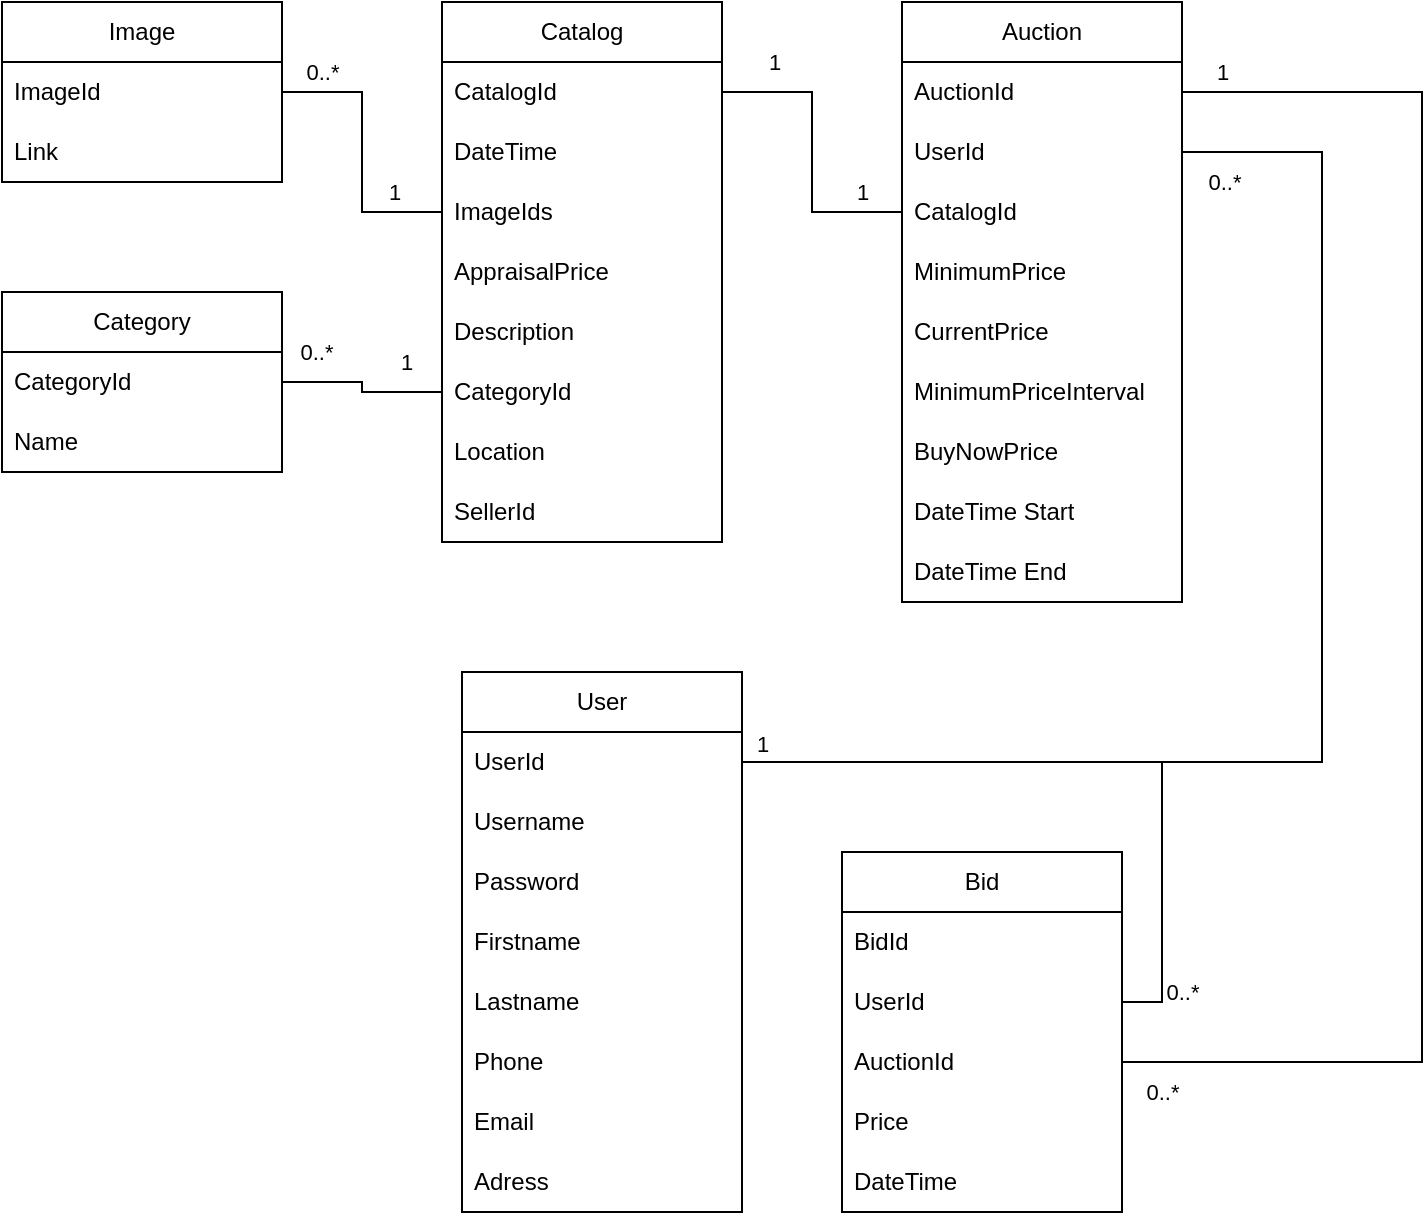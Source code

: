 <mxfile version="22.1.5" type="github">
  <diagram name="Side-1" id="tUeYJnwkcamdEoEKnJBW">
    <mxGraphModel dx="2028" dy="1975" grid="1" gridSize="10" guides="1" tooltips="1" connect="1" arrows="1" fold="1" page="1" pageScale="1" pageWidth="827" pageHeight="1169" math="0" shadow="0">
      <root>
        <mxCell id="0" />
        <mxCell id="1" parent="0" />
        <mxCell id="J7dIKT1tAtluFur5MT8h-9" value="User" style="swimlane;fontStyle=0;childLayout=stackLayout;horizontal=1;startSize=30;horizontalStack=0;resizeParent=1;resizeParentMax=0;resizeLast=0;collapsible=1;marginBottom=0;whiteSpace=wrap;html=1;" vertex="1" parent="1">
          <mxGeometry x="10" y="270" width="140" height="270" as="geometry" />
        </mxCell>
        <mxCell id="J7dIKT1tAtluFur5MT8h-60" value="UserId" style="text;strokeColor=none;fillColor=none;align=left;verticalAlign=middle;spacingLeft=4;spacingRight=4;overflow=hidden;points=[[0,0.5],[1,0.5]];portConstraint=eastwest;rotatable=0;whiteSpace=wrap;html=1;" vertex="1" parent="J7dIKT1tAtluFur5MT8h-9">
          <mxGeometry y="30" width="140" height="30" as="geometry" />
        </mxCell>
        <mxCell id="J7dIKT1tAtluFur5MT8h-11" value="Username" style="text;strokeColor=none;fillColor=none;align=left;verticalAlign=middle;spacingLeft=4;spacingRight=4;overflow=hidden;points=[[0,0.5],[1,0.5]];portConstraint=eastwest;rotatable=0;whiteSpace=wrap;html=1;" vertex="1" parent="J7dIKT1tAtluFur5MT8h-9">
          <mxGeometry y="60" width="140" height="30" as="geometry" />
        </mxCell>
        <mxCell id="J7dIKT1tAtluFur5MT8h-25" value="Password" style="text;strokeColor=none;fillColor=none;align=left;verticalAlign=middle;spacingLeft=4;spacingRight=4;overflow=hidden;points=[[0,0.5],[1,0.5]];portConstraint=eastwest;rotatable=0;whiteSpace=wrap;html=1;" vertex="1" parent="J7dIKT1tAtluFur5MT8h-9">
          <mxGeometry y="90" width="140" height="30" as="geometry" />
        </mxCell>
        <mxCell id="J7dIKT1tAtluFur5MT8h-12" value="Firstname" style="text;strokeColor=none;fillColor=none;align=left;verticalAlign=middle;spacingLeft=4;spacingRight=4;overflow=hidden;points=[[0,0.5],[1,0.5]];portConstraint=eastwest;rotatable=0;whiteSpace=wrap;html=1;" vertex="1" parent="J7dIKT1tAtluFur5MT8h-9">
          <mxGeometry y="120" width="140" height="30" as="geometry" />
        </mxCell>
        <mxCell id="J7dIKT1tAtluFur5MT8h-28" value="Lastname" style="text;strokeColor=none;fillColor=none;align=left;verticalAlign=middle;spacingLeft=4;spacingRight=4;overflow=hidden;points=[[0,0.5],[1,0.5]];portConstraint=eastwest;rotatable=0;whiteSpace=wrap;html=1;" vertex="1" parent="J7dIKT1tAtluFur5MT8h-9">
          <mxGeometry y="150" width="140" height="30" as="geometry" />
        </mxCell>
        <mxCell id="J7dIKT1tAtluFur5MT8h-30" value="Phone" style="text;strokeColor=none;fillColor=none;align=left;verticalAlign=middle;spacingLeft=4;spacingRight=4;overflow=hidden;points=[[0,0.5],[1,0.5]];portConstraint=eastwest;rotatable=0;whiteSpace=wrap;html=1;" vertex="1" parent="J7dIKT1tAtluFur5MT8h-9">
          <mxGeometry y="180" width="140" height="30" as="geometry" />
        </mxCell>
        <mxCell id="J7dIKT1tAtluFur5MT8h-27" value="Email" style="text;strokeColor=none;fillColor=none;align=left;verticalAlign=middle;spacingLeft=4;spacingRight=4;overflow=hidden;points=[[0,0.5],[1,0.5]];portConstraint=eastwest;rotatable=0;whiteSpace=wrap;html=1;" vertex="1" parent="J7dIKT1tAtluFur5MT8h-9">
          <mxGeometry y="210" width="140" height="30" as="geometry" />
        </mxCell>
        <mxCell id="J7dIKT1tAtluFur5MT8h-29" value="Adress" style="text;strokeColor=none;fillColor=none;align=left;verticalAlign=middle;spacingLeft=4;spacingRight=4;overflow=hidden;points=[[0,0.5],[1,0.5]];portConstraint=eastwest;rotatable=0;whiteSpace=wrap;html=1;" vertex="1" parent="J7dIKT1tAtluFur5MT8h-9">
          <mxGeometry y="240" width="140" height="30" as="geometry" />
        </mxCell>
        <mxCell id="J7dIKT1tAtluFur5MT8h-13" value="Image" style="swimlane;fontStyle=0;childLayout=stackLayout;horizontal=1;startSize=30;horizontalStack=0;resizeParent=1;resizeParentMax=0;resizeLast=0;collapsible=1;marginBottom=0;whiteSpace=wrap;html=1;" vertex="1" parent="1">
          <mxGeometry x="-220" y="-65" width="140" height="90" as="geometry" />
        </mxCell>
        <mxCell id="J7dIKT1tAtluFur5MT8h-14" value="ImageId" style="text;strokeColor=none;fillColor=none;align=left;verticalAlign=middle;spacingLeft=4;spacingRight=4;overflow=hidden;points=[[0,0.5],[1,0.5]];portConstraint=eastwest;rotatable=0;whiteSpace=wrap;html=1;" vertex="1" parent="J7dIKT1tAtluFur5MT8h-13">
          <mxGeometry y="30" width="140" height="30" as="geometry" />
        </mxCell>
        <mxCell id="J7dIKT1tAtluFur5MT8h-15" value="Link" style="text;strokeColor=none;fillColor=none;align=left;verticalAlign=middle;spacingLeft=4;spacingRight=4;overflow=hidden;points=[[0,0.5],[1,0.5]];portConstraint=eastwest;rotatable=0;whiteSpace=wrap;html=1;" vertex="1" parent="J7dIKT1tAtluFur5MT8h-13">
          <mxGeometry y="60" width="140" height="30" as="geometry" />
        </mxCell>
        <mxCell id="J7dIKT1tAtluFur5MT8h-21" value="Category" style="swimlane;fontStyle=0;childLayout=stackLayout;horizontal=1;startSize=30;horizontalStack=0;resizeParent=1;resizeParentMax=0;resizeLast=0;collapsible=1;marginBottom=0;whiteSpace=wrap;html=1;" vertex="1" parent="1">
          <mxGeometry x="-220" y="80" width="140" height="90" as="geometry" />
        </mxCell>
        <mxCell id="J7dIKT1tAtluFur5MT8h-22" value="CategoryId" style="text;strokeColor=none;fillColor=none;align=left;verticalAlign=middle;spacingLeft=4;spacingRight=4;overflow=hidden;points=[[0,0.5],[1,0.5]];portConstraint=eastwest;rotatable=0;whiteSpace=wrap;html=1;" vertex="1" parent="J7dIKT1tAtluFur5MT8h-21">
          <mxGeometry y="30" width="140" height="30" as="geometry" />
        </mxCell>
        <mxCell id="J7dIKT1tAtluFur5MT8h-23" value="Name" style="text;strokeColor=none;fillColor=none;align=left;verticalAlign=middle;spacingLeft=4;spacingRight=4;overflow=hidden;points=[[0,0.5],[1,0.5]];portConstraint=eastwest;rotatable=0;whiteSpace=wrap;html=1;" vertex="1" parent="J7dIKT1tAtluFur5MT8h-21">
          <mxGeometry y="60" width="140" height="30" as="geometry" />
        </mxCell>
        <mxCell id="J7dIKT1tAtluFur5MT8h-31" value="Catalog" style="swimlane;fontStyle=0;childLayout=stackLayout;horizontal=1;startSize=30;horizontalStack=0;resizeParent=1;resizeParentMax=0;resizeLast=0;collapsible=1;marginBottom=0;whiteSpace=wrap;html=1;" vertex="1" parent="1">
          <mxGeometry y="-65" width="140" height="270" as="geometry" />
        </mxCell>
        <mxCell id="J7dIKT1tAtluFur5MT8h-32" value="CatalogId" style="text;strokeColor=none;fillColor=none;align=left;verticalAlign=middle;spacingLeft=4;spacingRight=4;overflow=hidden;points=[[0,0.5],[1,0.5]];portConstraint=eastwest;rotatable=0;whiteSpace=wrap;html=1;" vertex="1" parent="J7dIKT1tAtluFur5MT8h-31">
          <mxGeometry y="30" width="140" height="30" as="geometry" />
        </mxCell>
        <mxCell id="J7dIKT1tAtluFur5MT8h-33" value="DateTime" style="text;strokeColor=none;fillColor=none;align=left;verticalAlign=middle;spacingLeft=4;spacingRight=4;overflow=hidden;points=[[0,0.5],[1,0.5]];portConstraint=eastwest;rotatable=0;whiteSpace=wrap;html=1;" vertex="1" parent="J7dIKT1tAtluFur5MT8h-31">
          <mxGeometry y="60" width="140" height="30" as="geometry" />
        </mxCell>
        <mxCell id="J7dIKT1tAtluFur5MT8h-34" value="ImageIds" style="text;strokeColor=none;fillColor=none;align=left;verticalAlign=middle;spacingLeft=4;spacingRight=4;overflow=hidden;points=[[0,0.5],[1,0.5]];portConstraint=eastwest;rotatable=0;whiteSpace=wrap;html=1;" vertex="1" parent="J7dIKT1tAtluFur5MT8h-31">
          <mxGeometry y="90" width="140" height="30" as="geometry" />
        </mxCell>
        <mxCell id="J7dIKT1tAtluFur5MT8h-35" value="AppraisalPrice" style="text;strokeColor=none;fillColor=none;align=left;verticalAlign=middle;spacingLeft=4;spacingRight=4;overflow=hidden;points=[[0,0.5],[1,0.5]];portConstraint=eastwest;rotatable=0;whiteSpace=wrap;html=1;" vertex="1" parent="J7dIKT1tAtluFur5MT8h-31">
          <mxGeometry y="120" width="140" height="30" as="geometry" />
        </mxCell>
        <mxCell id="J7dIKT1tAtluFur5MT8h-36" value="Description" style="text;strokeColor=none;fillColor=none;align=left;verticalAlign=middle;spacingLeft=4;spacingRight=4;overflow=hidden;points=[[0,0.5],[1,0.5]];portConstraint=eastwest;rotatable=0;whiteSpace=wrap;html=1;" vertex="1" parent="J7dIKT1tAtluFur5MT8h-31">
          <mxGeometry y="150" width="140" height="30" as="geometry" />
        </mxCell>
        <mxCell id="J7dIKT1tAtluFur5MT8h-37" value="CategoryId" style="text;strokeColor=none;fillColor=none;align=left;verticalAlign=middle;spacingLeft=4;spacingRight=4;overflow=hidden;points=[[0,0.5],[1,0.5]];portConstraint=eastwest;rotatable=0;whiteSpace=wrap;html=1;" vertex="1" parent="J7dIKT1tAtluFur5MT8h-31">
          <mxGeometry y="180" width="140" height="30" as="geometry" />
        </mxCell>
        <mxCell id="J7dIKT1tAtluFur5MT8h-38" value="Location" style="text;strokeColor=none;fillColor=none;align=left;verticalAlign=middle;spacingLeft=4;spacingRight=4;overflow=hidden;points=[[0,0.5],[1,0.5]];portConstraint=eastwest;rotatable=0;whiteSpace=wrap;html=1;" vertex="1" parent="J7dIKT1tAtluFur5MT8h-31">
          <mxGeometry y="210" width="140" height="30" as="geometry" />
        </mxCell>
        <mxCell id="J7dIKT1tAtluFur5MT8h-39" value="SellerId" style="text;strokeColor=none;fillColor=none;align=left;verticalAlign=middle;spacingLeft=4;spacingRight=4;overflow=hidden;points=[[0,0.5],[1,0.5]];portConstraint=eastwest;rotatable=0;whiteSpace=wrap;html=1;" vertex="1" parent="J7dIKT1tAtluFur5MT8h-31">
          <mxGeometry y="240" width="140" height="30" as="geometry" />
        </mxCell>
        <mxCell id="J7dIKT1tAtluFur5MT8h-40" value="Bid" style="swimlane;fontStyle=0;childLayout=stackLayout;horizontal=1;startSize=30;horizontalStack=0;resizeParent=1;resizeParentMax=0;resizeLast=0;collapsible=1;marginBottom=0;whiteSpace=wrap;html=1;" vertex="1" parent="1">
          <mxGeometry x="200" y="360" width="140" height="180" as="geometry" />
        </mxCell>
        <mxCell id="J7dIKT1tAtluFur5MT8h-41" value="BidId" style="text;strokeColor=none;fillColor=none;align=left;verticalAlign=middle;spacingLeft=4;spacingRight=4;overflow=hidden;points=[[0,0.5],[1,0.5]];portConstraint=eastwest;rotatable=0;whiteSpace=wrap;html=1;" vertex="1" parent="J7dIKT1tAtluFur5MT8h-40">
          <mxGeometry y="30" width="140" height="30" as="geometry" />
        </mxCell>
        <mxCell id="J7dIKT1tAtluFur5MT8h-42" value="UserId" style="text;strokeColor=none;fillColor=none;align=left;verticalAlign=middle;spacingLeft=4;spacingRight=4;overflow=hidden;points=[[0,0.5],[1,0.5]];portConstraint=eastwest;rotatable=0;whiteSpace=wrap;html=1;" vertex="1" parent="J7dIKT1tAtluFur5MT8h-40">
          <mxGeometry y="60" width="140" height="30" as="geometry" />
        </mxCell>
        <mxCell id="J7dIKT1tAtluFur5MT8h-43" value="AuctionId" style="text;strokeColor=none;fillColor=none;align=left;verticalAlign=middle;spacingLeft=4;spacingRight=4;overflow=hidden;points=[[0,0.5],[1,0.5]];portConstraint=eastwest;rotatable=0;whiteSpace=wrap;html=1;" vertex="1" parent="J7dIKT1tAtluFur5MT8h-40">
          <mxGeometry y="90" width="140" height="30" as="geometry" />
        </mxCell>
        <mxCell id="J7dIKT1tAtluFur5MT8h-44" value="Price" style="text;strokeColor=none;fillColor=none;align=left;verticalAlign=middle;spacingLeft=4;spacingRight=4;overflow=hidden;points=[[0,0.5],[1,0.5]];portConstraint=eastwest;rotatable=0;whiteSpace=wrap;html=1;" vertex="1" parent="J7dIKT1tAtluFur5MT8h-40">
          <mxGeometry y="120" width="140" height="30" as="geometry" />
        </mxCell>
        <mxCell id="J7dIKT1tAtluFur5MT8h-45" value="DateTime" style="text;strokeColor=none;fillColor=none;align=left;verticalAlign=middle;spacingLeft=4;spacingRight=4;overflow=hidden;points=[[0,0.5],[1,0.5]];portConstraint=eastwest;rotatable=0;whiteSpace=wrap;html=1;" vertex="1" parent="J7dIKT1tAtluFur5MT8h-40">
          <mxGeometry y="150" width="140" height="30" as="geometry" />
        </mxCell>
        <mxCell id="J7dIKT1tAtluFur5MT8h-49" value="Auction" style="swimlane;fontStyle=0;childLayout=stackLayout;horizontal=1;startSize=30;horizontalStack=0;resizeParent=1;resizeParentMax=0;resizeLast=0;collapsible=1;marginBottom=0;whiteSpace=wrap;html=1;" vertex="1" parent="1">
          <mxGeometry x="230" y="-65" width="140" height="300" as="geometry" />
        </mxCell>
        <mxCell id="J7dIKT1tAtluFur5MT8h-50" value="AuctionId" style="text;strokeColor=none;fillColor=none;align=left;verticalAlign=middle;spacingLeft=4;spacingRight=4;overflow=hidden;points=[[0,0.5],[1,0.5]];portConstraint=eastwest;rotatable=0;whiteSpace=wrap;html=1;" vertex="1" parent="J7dIKT1tAtluFur5MT8h-49">
          <mxGeometry y="30" width="140" height="30" as="geometry" />
        </mxCell>
        <mxCell id="J7dIKT1tAtluFur5MT8h-51" value="UserId" style="text;strokeColor=none;fillColor=none;align=left;verticalAlign=middle;spacingLeft=4;spacingRight=4;overflow=hidden;points=[[0,0.5],[1,0.5]];portConstraint=eastwest;rotatable=0;whiteSpace=wrap;html=1;" vertex="1" parent="J7dIKT1tAtluFur5MT8h-49">
          <mxGeometry y="60" width="140" height="30" as="geometry" />
        </mxCell>
        <mxCell id="J7dIKT1tAtluFur5MT8h-52" value="CatalogId" style="text;strokeColor=none;fillColor=none;align=left;verticalAlign=middle;spacingLeft=4;spacingRight=4;overflow=hidden;points=[[0,0.5],[1,0.5]];portConstraint=eastwest;rotatable=0;whiteSpace=wrap;html=1;" vertex="1" parent="J7dIKT1tAtluFur5MT8h-49">
          <mxGeometry y="90" width="140" height="30" as="geometry" />
        </mxCell>
        <mxCell id="J7dIKT1tAtluFur5MT8h-53" value="MinimumPrice" style="text;strokeColor=none;fillColor=none;align=left;verticalAlign=middle;spacingLeft=4;spacingRight=4;overflow=hidden;points=[[0,0.5],[1,0.5]];portConstraint=eastwest;rotatable=0;whiteSpace=wrap;html=1;" vertex="1" parent="J7dIKT1tAtluFur5MT8h-49">
          <mxGeometry y="120" width="140" height="30" as="geometry" />
        </mxCell>
        <mxCell id="J7dIKT1tAtluFur5MT8h-54" value="CurrentPrice" style="text;strokeColor=none;fillColor=none;align=left;verticalAlign=middle;spacingLeft=4;spacingRight=4;overflow=hidden;points=[[0,0.5],[1,0.5]];portConstraint=eastwest;rotatable=0;whiteSpace=wrap;html=1;" vertex="1" parent="J7dIKT1tAtluFur5MT8h-49">
          <mxGeometry y="150" width="140" height="30" as="geometry" />
        </mxCell>
        <mxCell id="J7dIKT1tAtluFur5MT8h-55" value="MinimumPriceInterval" style="text;strokeColor=none;fillColor=none;align=left;verticalAlign=middle;spacingLeft=4;spacingRight=4;overflow=hidden;points=[[0,0.5],[1,0.5]];portConstraint=eastwest;rotatable=0;whiteSpace=wrap;html=1;" vertex="1" parent="J7dIKT1tAtluFur5MT8h-49">
          <mxGeometry y="180" width="140" height="30" as="geometry" />
        </mxCell>
        <mxCell id="J7dIKT1tAtluFur5MT8h-56" value="BuyNowPrice" style="text;strokeColor=none;fillColor=none;align=left;verticalAlign=middle;spacingLeft=4;spacingRight=4;overflow=hidden;points=[[0,0.5],[1,0.5]];portConstraint=eastwest;rotatable=0;whiteSpace=wrap;html=1;" vertex="1" parent="J7dIKT1tAtluFur5MT8h-49">
          <mxGeometry y="210" width="140" height="30" as="geometry" />
        </mxCell>
        <mxCell id="J7dIKT1tAtluFur5MT8h-58" value="DateTime Start" style="text;strokeColor=none;fillColor=none;align=left;verticalAlign=middle;spacingLeft=4;spacingRight=4;overflow=hidden;points=[[0,0.5],[1,0.5]];portConstraint=eastwest;rotatable=0;whiteSpace=wrap;html=1;" vertex="1" parent="J7dIKT1tAtluFur5MT8h-49">
          <mxGeometry y="240" width="140" height="30" as="geometry" />
        </mxCell>
        <mxCell id="J7dIKT1tAtluFur5MT8h-57" value="DateTime End" style="text;strokeColor=none;fillColor=none;align=left;verticalAlign=middle;spacingLeft=4;spacingRight=4;overflow=hidden;points=[[0,0.5],[1,0.5]];portConstraint=eastwest;rotatable=0;whiteSpace=wrap;html=1;" vertex="1" parent="J7dIKT1tAtluFur5MT8h-49">
          <mxGeometry y="270" width="140" height="30" as="geometry" />
        </mxCell>
        <mxCell id="J7dIKT1tAtluFur5MT8h-61" style="edgeStyle=orthogonalEdgeStyle;rounded=0;orthogonalLoop=1;jettySize=auto;html=1;entryX=1;entryY=0.5;entryDx=0;entryDy=0;endArrow=none;endFill=0;" edge="1" parent="1" source="J7dIKT1tAtluFur5MT8h-60" target="J7dIKT1tAtluFur5MT8h-42">
          <mxGeometry relative="1" as="geometry" />
        </mxCell>
        <mxCell id="J7dIKT1tAtluFur5MT8h-62" value="1" style="edgeLabel;html=1;align=center;verticalAlign=middle;resizable=0;points=[];" vertex="1" connectable="0" parent="J7dIKT1tAtluFur5MT8h-61">
          <mxGeometry x="-0.627" y="-3" relative="1" as="geometry">
            <mxPoint x="-56" y="-12" as="offset" />
          </mxGeometry>
        </mxCell>
        <mxCell id="J7dIKT1tAtluFur5MT8h-63" value="0..*" style="edgeLabel;html=1;align=center;verticalAlign=middle;resizable=0;points=[];" vertex="1" connectable="0" parent="J7dIKT1tAtluFur5MT8h-61">
          <mxGeometry x="0.929" relative="1" as="geometry">
            <mxPoint x="17" y="-5" as="offset" />
          </mxGeometry>
        </mxCell>
        <mxCell id="J7dIKT1tAtluFur5MT8h-64" style="edgeStyle=orthogonalEdgeStyle;rounded=0;orthogonalLoop=1;jettySize=auto;html=1;entryX=1;entryY=0.5;entryDx=0;entryDy=0;endArrow=none;endFill=0;" edge="1" parent="1" source="J7dIKT1tAtluFur5MT8h-60" target="J7dIKT1tAtluFur5MT8h-51">
          <mxGeometry relative="1" as="geometry">
            <Array as="points">
              <mxPoint x="440" y="315" />
              <mxPoint x="440" y="10" />
            </Array>
          </mxGeometry>
        </mxCell>
        <mxCell id="J7dIKT1tAtluFur5MT8h-65" value="0..*" style="edgeLabel;html=1;align=center;verticalAlign=middle;resizable=0;points=[];" vertex="1" connectable="0" parent="J7dIKT1tAtluFur5MT8h-64">
          <mxGeometry x="0.937" y="2" relative="1" as="geometry">
            <mxPoint y="13" as="offset" />
          </mxGeometry>
        </mxCell>
        <mxCell id="J7dIKT1tAtluFur5MT8h-66" style="edgeStyle=orthogonalEdgeStyle;rounded=0;orthogonalLoop=1;jettySize=auto;html=1;exitX=1;exitY=0.5;exitDx=0;exitDy=0;entryX=0;entryY=0.5;entryDx=0;entryDy=0;endArrow=none;endFill=0;" edge="1" parent="1" source="J7dIKT1tAtluFur5MT8h-32" target="J7dIKT1tAtluFur5MT8h-52">
          <mxGeometry relative="1" as="geometry">
            <Array as="points">
              <mxPoint x="185" y="-20" />
              <mxPoint x="185" y="40" />
            </Array>
          </mxGeometry>
        </mxCell>
        <mxCell id="J7dIKT1tAtluFur5MT8h-67" value="1" style="edgeLabel;html=1;align=center;verticalAlign=middle;resizable=0;points=[];" vertex="1" connectable="0" parent="J7dIKT1tAtluFur5MT8h-66">
          <mxGeometry x="-0.668" y="2" relative="1" as="geometry">
            <mxPoint x="1" y="-13" as="offset" />
          </mxGeometry>
        </mxCell>
        <mxCell id="J7dIKT1tAtluFur5MT8h-68" value="1" style="edgeLabel;html=1;align=center;verticalAlign=middle;resizable=0;points=[];" vertex="1" connectable="0" parent="J7dIKT1tAtluFur5MT8h-66">
          <mxGeometry x="0.68" y="4" relative="1" as="geometry">
            <mxPoint x="4" y="-6" as="offset" />
          </mxGeometry>
        </mxCell>
        <mxCell id="J7dIKT1tAtluFur5MT8h-69" style="edgeStyle=orthogonalEdgeStyle;rounded=0;orthogonalLoop=1;jettySize=auto;html=1;exitX=1;exitY=0.5;exitDx=0;exitDy=0;entryX=0;entryY=0.5;entryDx=0;entryDy=0;endArrow=none;endFill=0;" edge="1" parent="1" source="J7dIKT1tAtluFur5MT8h-14" target="J7dIKT1tAtluFur5MT8h-34">
          <mxGeometry relative="1" as="geometry" />
        </mxCell>
        <mxCell id="J7dIKT1tAtluFur5MT8h-70" value="0..*" style="edgeLabel;html=1;align=center;verticalAlign=middle;resizable=0;points=[];" vertex="1" connectable="0" parent="J7dIKT1tAtluFur5MT8h-69">
          <mxGeometry x="-0.714" y="1" relative="1" as="geometry">
            <mxPoint y="-9" as="offset" />
          </mxGeometry>
        </mxCell>
        <mxCell id="J7dIKT1tAtluFur5MT8h-71" value="1" style="edgeLabel;html=1;align=center;verticalAlign=middle;resizable=0;points=[];" vertex="1" connectable="0" parent="J7dIKT1tAtluFur5MT8h-69">
          <mxGeometry x="0.657" relative="1" as="geometry">
            <mxPoint y="-10" as="offset" />
          </mxGeometry>
        </mxCell>
        <mxCell id="J7dIKT1tAtluFur5MT8h-72" style="edgeStyle=orthogonalEdgeStyle;rounded=0;orthogonalLoop=1;jettySize=auto;html=1;exitX=1;exitY=0.5;exitDx=0;exitDy=0;entryX=0;entryY=0.5;entryDx=0;entryDy=0;endArrow=none;endFill=0;" edge="1" parent="1" source="J7dIKT1tAtluFur5MT8h-22" target="J7dIKT1tAtluFur5MT8h-37">
          <mxGeometry relative="1" as="geometry" />
        </mxCell>
        <mxCell id="J7dIKT1tAtluFur5MT8h-73" value="1" style="edgeLabel;html=1;align=center;verticalAlign=middle;resizable=0;points=[];" vertex="1" connectable="0" parent="J7dIKT1tAtluFur5MT8h-72">
          <mxGeometry x="0.569" y="5" relative="1" as="geometry">
            <mxPoint y="-10" as="offset" />
          </mxGeometry>
        </mxCell>
        <mxCell id="J7dIKT1tAtluFur5MT8h-74" value="0..*" style="edgeLabel;html=1;align=center;verticalAlign=middle;resizable=0;points=[];" vertex="1" connectable="0" parent="J7dIKT1tAtluFur5MT8h-72">
          <mxGeometry x="-0.602" relative="1" as="geometry">
            <mxPoint y="-15" as="offset" />
          </mxGeometry>
        </mxCell>
        <mxCell id="J7dIKT1tAtluFur5MT8h-77" style="edgeStyle=orthogonalEdgeStyle;rounded=0;orthogonalLoop=1;jettySize=auto;html=1;exitX=1;exitY=0.5;exitDx=0;exitDy=0;entryX=1;entryY=0.5;entryDx=0;entryDy=0;endArrow=none;endFill=0;" edge="1" parent="1" source="J7dIKT1tAtluFur5MT8h-43" target="J7dIKT1tAtluFur5MT8h-50">
          <mxGeometry relative="1" as="geometry">
            <Array as="points">
              <mxPoint x="490" y="465" />
              <mxPoint x="490" y="-20" />
            </Array>
          </mxGeometry>
        </mxCell>
        <mxCell id="J7dIKT1tAtluFur5MT8h-78" value="0..*" style="edgeLabel;html=1;align=center;verticalAlign=middle;resizable=0;points=[];" vertex="1" connectable="0" parent="J7dIKT1tAtluFur5MT8h-77">
          <mxGeometry x="-0.825" relative="1" as="geometry">
            <mxPoint x="-46" y="15" as="offset" />
          </mxGeometry>
        </mxCell>
        <mxCell id="J7dIKT1tAtluFur5MT8h-79" value="1" style="edgeLabel;html=1;align=center;verticalAlign=middle;resizable=0;points=[];" vertex="1" connectable="0" parent="J7dIKT1tAtluFur5MT8h-77">
          <mxGeometry x="0.857" y="-4" relative="1" as="geometry">
            <mxPoint x="-34" y="-6" as="offset" />
          </mxGeometry>
        </mxCell>
      </root>
    </mxGraphModel>
  </diagram>
</mxfile>
